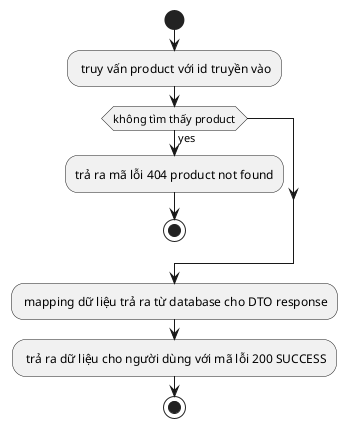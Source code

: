 @startuml
start
: truy vấn product với id truyền vào;
if (không tìm thấy product) is (yes) then
  :trả ra mã lỗi 404 product not found;
  stop
endif
: mapping dữ liệu trả ra từ database cho DTO response;
: trả ra dữ liệu cho người dùng với mã lỗi 200 SUCCESS;
stop
@enduml